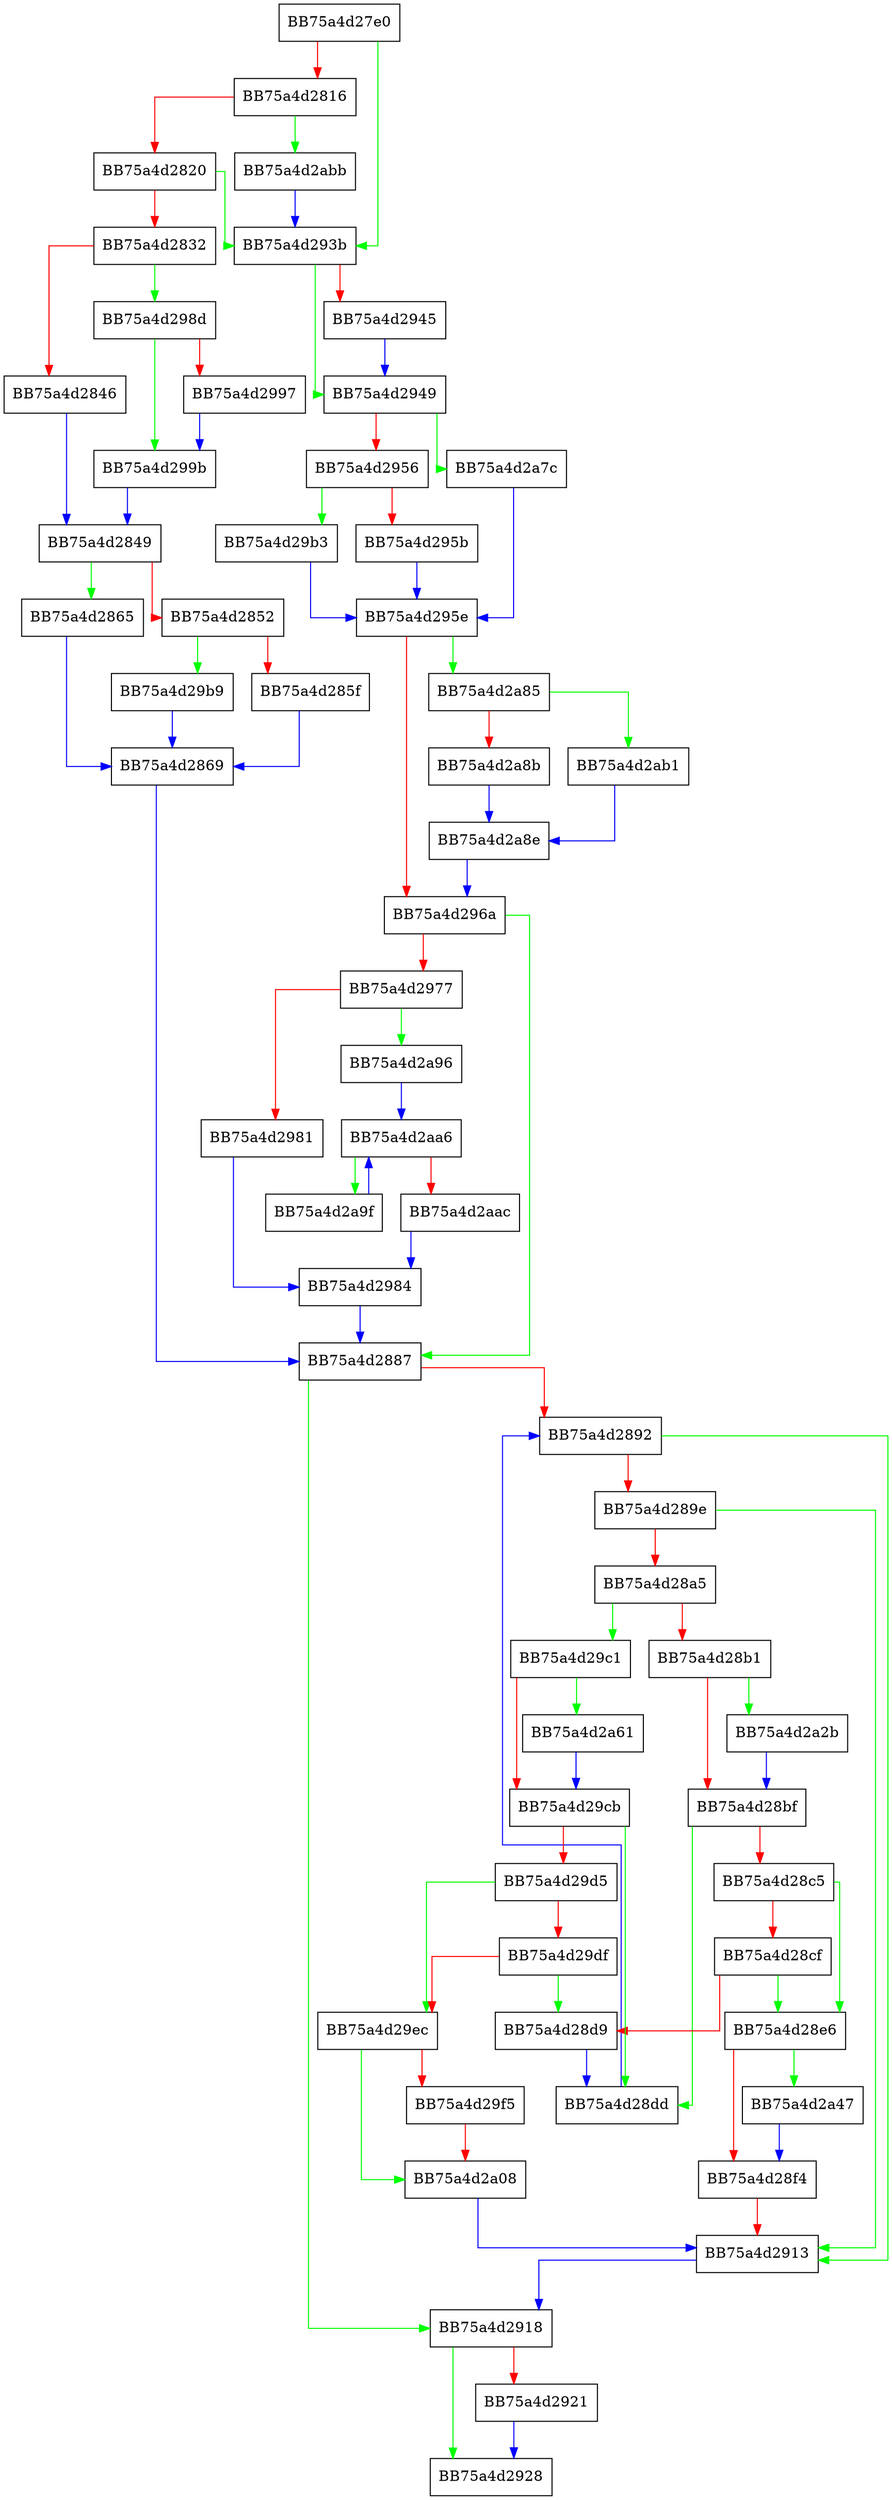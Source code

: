 digraph _Extract {
  node [shape="box"];
  graph [splines=ortho];
  BB75a4d27e0 -> BB75a4d293b [color="green"];
  BB75a4d27e0 -> BB75a4d2816 [color="red"];
  BB75a4d2816 -> BB75a4d2abb [color="green"];
  BB75a4d2816 -> BB75a4d2820 [color="red"];
  BB75a4d2820 -> BB75a4d293b [color="green"];
  BB75a4d2820 -> BB75a4d2832 [color="red"];
  BB75a4d2832 -> BB75a4d298d [color="green"];
  BB75a4d2832 -> BB75a4d2846 [color="red"];
  BB75a4d2846 -> BB75a4d2849 [color="blue"];
  BB75a4d2849 -> BB75a4d2865 [color="green"];
  BB75a4d2849 -> BB75a4d2852 [color="red"];
  BB75a4d2852 -> BB75a4d29b9 [color="green"];
  BB75a4d2852 -> BB75a4d285f [color="red"];
  BB75a4d285f -> BB75a4d2869 [color="blue"];
  BB75a4d2865 -> BB75a4d2869 [color="blue"];
  BB75a4d2869 -> BB75a4d2887 [color="blue"];
  BB75a4d2887 -> BB75a4d2918 [color="green"];
  BB75a4d2887 -> BB75a4d2892 [color="red"];
  BB75a4d2892 -> BB75a4d2913 [color="green"];
  BB75a4d2892 -> BB75a4d289e [color="red"];
  BB75a4d289e -> BB75a4d2913 [color="green"];
  BB75a4d289e -> BB75a4d28a5 [color="red"];
  BB75a4d28a5 -> BB75a4d29c1 [color="green"];
  BB75a4d28a5 -> BB75a4d28b1 [color="red"];
  BB75a4d28b1 -> BB75a4d2a2b [color="green"];
  BB75a4d28b1 -> BB75a4d28bf [color="red"];
  BB75a4d28bf -> BB75a4d28dd [color="green"];
  BB75a4d28bf -> BB75a4d28c5 [color="red"];
  BB75a4d28c5 -> BB75a4d28e6 [color="green"];
  BB75a4d28c5 -> BB75a4d28cf [color="red"];
  BB75a4d28cf -> BB75a4d28e6 [color="green"];
  BB75a4d28cf -> BB75a4d28d9 [color="red"];
  BB75a4d28d9 -> BB75a4d28dd [color="blue"];
  BB75a4d28dd -> BB75a4d2892 [color="blue"];
  BB75a4d28e6 -> BB75a4d2a47 [color="green"];
  BB75a4d28e6 -> BB75a4d28f4 [color="red"];
  BB75a4d28f4 -> BB75a4d2913 [color="red"];
  BB75a4d2913 -> BB75a4d2918 [color="blue"];
  BB75a4d2918 -> BB75a4d2928 [color="green"];
  BB75a4d2918 -> BB75a4d2921 [color="red"];
  BB75a4d2921 -> BB75a4d2928 [color="blue"];
  BB75a4d293b -> BB75a4d2949 [color="green"];
  BB75a4d293b -> BB75a4d2945 [color="red"];
  BB75a4d2945 -> BB75a4d2949 [color="blue"];
  BB75a4d2949 -> BB75a4d2a7c [color="green"];
  BB75a4d2949 -> BB75a4d2956 [color="red"];
  BB75a4d2956 -> BB75a4d29b3 [color="green"];
  BB75a4d2956 -> BB75a4d295b [color="red"];
  BB75a4d295b -> BB75a4d295e [color="blue"];
  BB75a4d295e -> BB75a4d2a85 [color="green"];
  BB75a4d295e -> BB75a4d296a [color="red"];
  BB75a4d296a -> BB75a4d2887 [color="green"];
  BB75a4d296a -> BB75a4d2977 [color="red"];
  BB75a4d2977 -> BB75a4d2a96 [color="green"];
  BB75a4d2977 -> BB75a4d2981 [color="red"];
  BB75a4d2981 -> BB75a4d2984 [color="blue"];
  BB75a4d2984 -> BB75a4d2887 [color="blue"];
  BB75a4d298d -> BB75a4d299b [color="green"];
  BB75a4d298d -> BB75a4d2997 [color="red"];
  BB75a4d2997 -> BB75a4d299b [color="blue"];
  BB75a4d299b -> BB75a4d2849 [color="blue"];
  BB75a4d29b3 -> BB75a4d295e [color="blue"];
  BB75a4d29b9 -> BB75a4d2869 [color="blue"];
  BB75a4d29c1 -> BB75a4d2a61 [color="green"];
  BB75a4d29c1 -> BB75a4d29cb [color="red"];
  BB75a4d29cb -> BB75a4d28dd [color="green"];
  BB75a4d29cb -> BB75a4d29d5 [color="red"];
  BB75a4d29d5 -> BB75a4d29ec [color="green"];
  BB75a4d29d5 -> BB75a4d29df [color="red"];
  BB75a4d29df -> BB75a4d28d9 [color="green"];
  BB75a4d29df -> BB75a4d29ec [color="red"];
  BB75a4d29ec -> BB75a4d2a08 [color="green"];
  BB75a4d29ec -> BB75a4d29f5 [color="red"];
  BB75a4d29f5 -> BB75a4d2a08 [color="red"];
  BB75a4d2a08 -> BB75a4d2913 [color="blue"];
  BB75a4d2a2b -> BB75a4d28bf [color="blue"];
  BB75a4d2a47 -> BB75a4d28f4 [color="blue"];
  BB75a4d2a61 -> BB75a4d29cb [color="blue"];
  BB75a4d2a7c -> BB75a4d295e [color="blue"];
  BB75a4d2a85 -> BB75a4d2ab1 [color="green"];
  BB75a4d2a85 -> BB75a4d2a8b [color="red"];
  BB75a4d2a8b -> BB75a4d2a8e [color="blue"];
  BB75a4d2a8e -> BB75a4d296a [color="blue"];
  BB75a4d2a96 -> BB75a4d2aa6 [color="blue"];
  BB75a4d2a9f -> BB75a4d2aa6 [color="blue"];
  BB75a4d2aa6 -> BB75a4d2a9f [color="green"];
  BB75a4d2aa6 -> BB75a4d2aac [color="red"];
  BB75a4d2aac -> BB75a4d2984 [color="blue"];
  BB75a4d2ab1 -> BB75a4d2a8e [color="blue"];
  BB75a4d2abb -> BB75a4d293b [color="blue"];
}